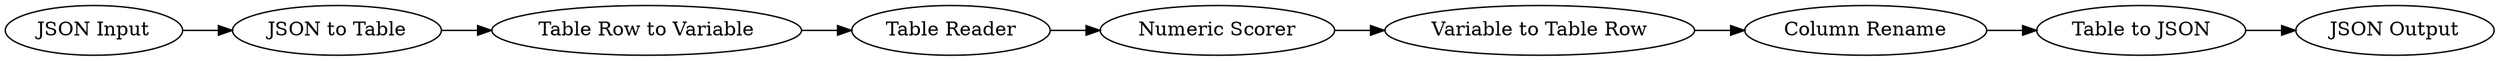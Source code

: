 digraph {
	1 -> 8
	31 -> 29
	30 -> 20
	8 -> 9
	20 -> 2
	29 -> 30
	9 -> 10
	10 -> 31
	20 [label="Table to JSON"]
	1 [label="JSON Input"]
	29 [label="Variable to Table Row"]
	31 [label="Numeric Scorer"]
	9 [label="Table Row to Variable"]
	8 [label="JSON to Table"]
	30 [label="Column Rename"]
	2 [label="JSON Output"]
	10 [label="Table Reader"]
	rankdir=LR
}
